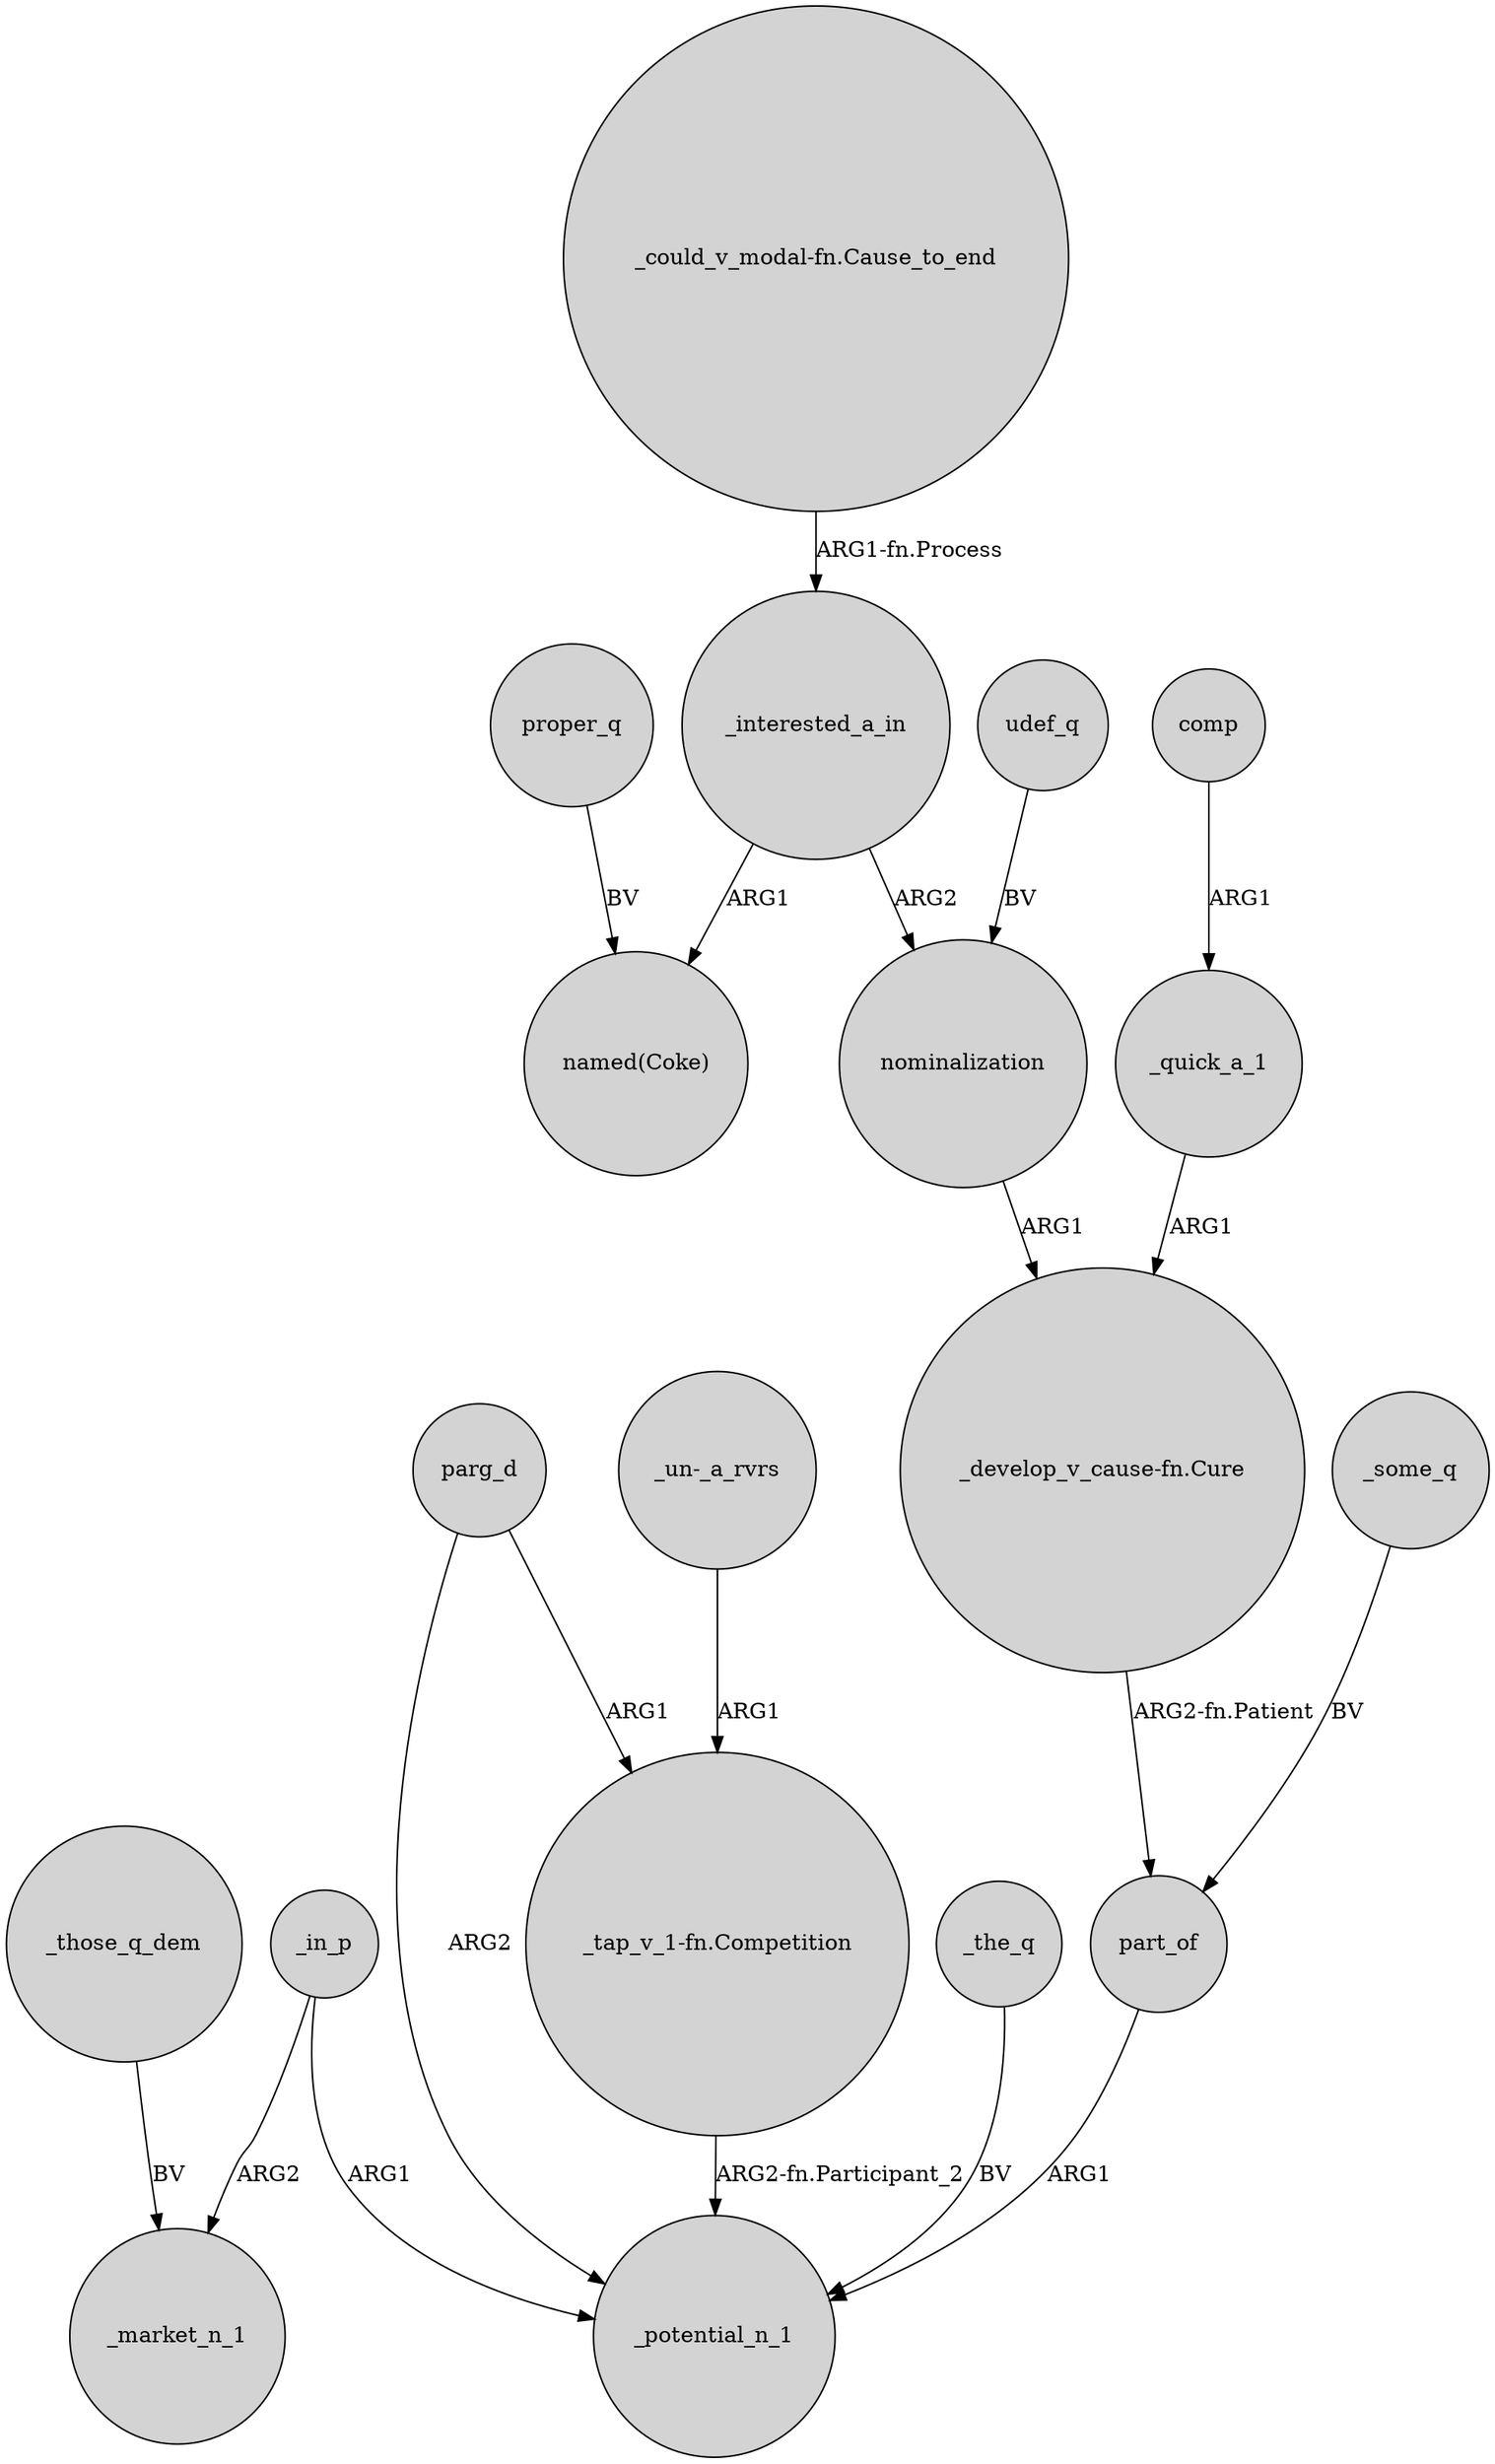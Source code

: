 digraph {
	node [shape=circle style=filled]
	_those_q_dem -> _market_n_1 [label=BV]
	_interested_a_in -> nominalization [label=ARG2]
	parg_d -> "_tap_v_1-fn.Competition" [label=ARG1]
	udef_q -> nominalization [label=BV]
	_interested_a_in -> "named(Coke)" [label=ARG1]
	"_tap_v_1-fn.Competition" -> _potential_n_1 [label="ARG2-fn.Participant_2"]
	"_could_v_modal-fn.Cause_to_end" -> _interested_a_in [label="ARG1-fn.Process"]
	_in_p -> _market_n_1 [label=ARG2]
	proper_q -> "named(Coke)" [label=BV]
	nominalization -> "_develop_v_cause-fn.Cure" [label=ARG1]
	_the_q -> _potential_n_1 [label=BV]
	_in_p -> _potential_n_1 [label=ARG1]
	part_of -> _potential_n_1 [label=ARG1]
	parg_d -> _potential_n_1 [label=ARG2]
	_some_q -> part_of [label=BV]
	comp -> _quick_a_1 [label=ARG1]
	_quick_a_1 -> "_develop_v_cause-fn.Cure" [label=ARG1]
	"_develop_v_cause-fn.Cure" -> part_of [label="ARG2-fn.Patient"]
	"_un-_a_rvrs" -> "_tap_v_1-fn.Competition" [label=ARG1]
}
